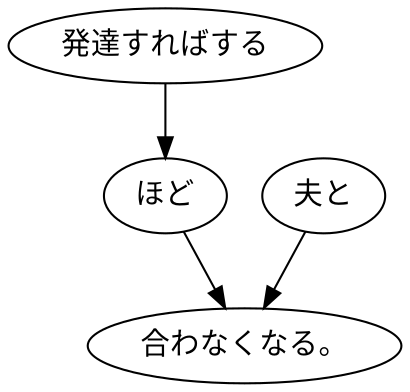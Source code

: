 digraph graph8771 {
	node0 [label="発達すればする"];
	node1 [label="ほど"];
	node2 [label="夫と"];
	node3 [label="合わなくなる。"];
	node0 -> node1;
	node1 -> node3;
	node2 -> node3;
}
